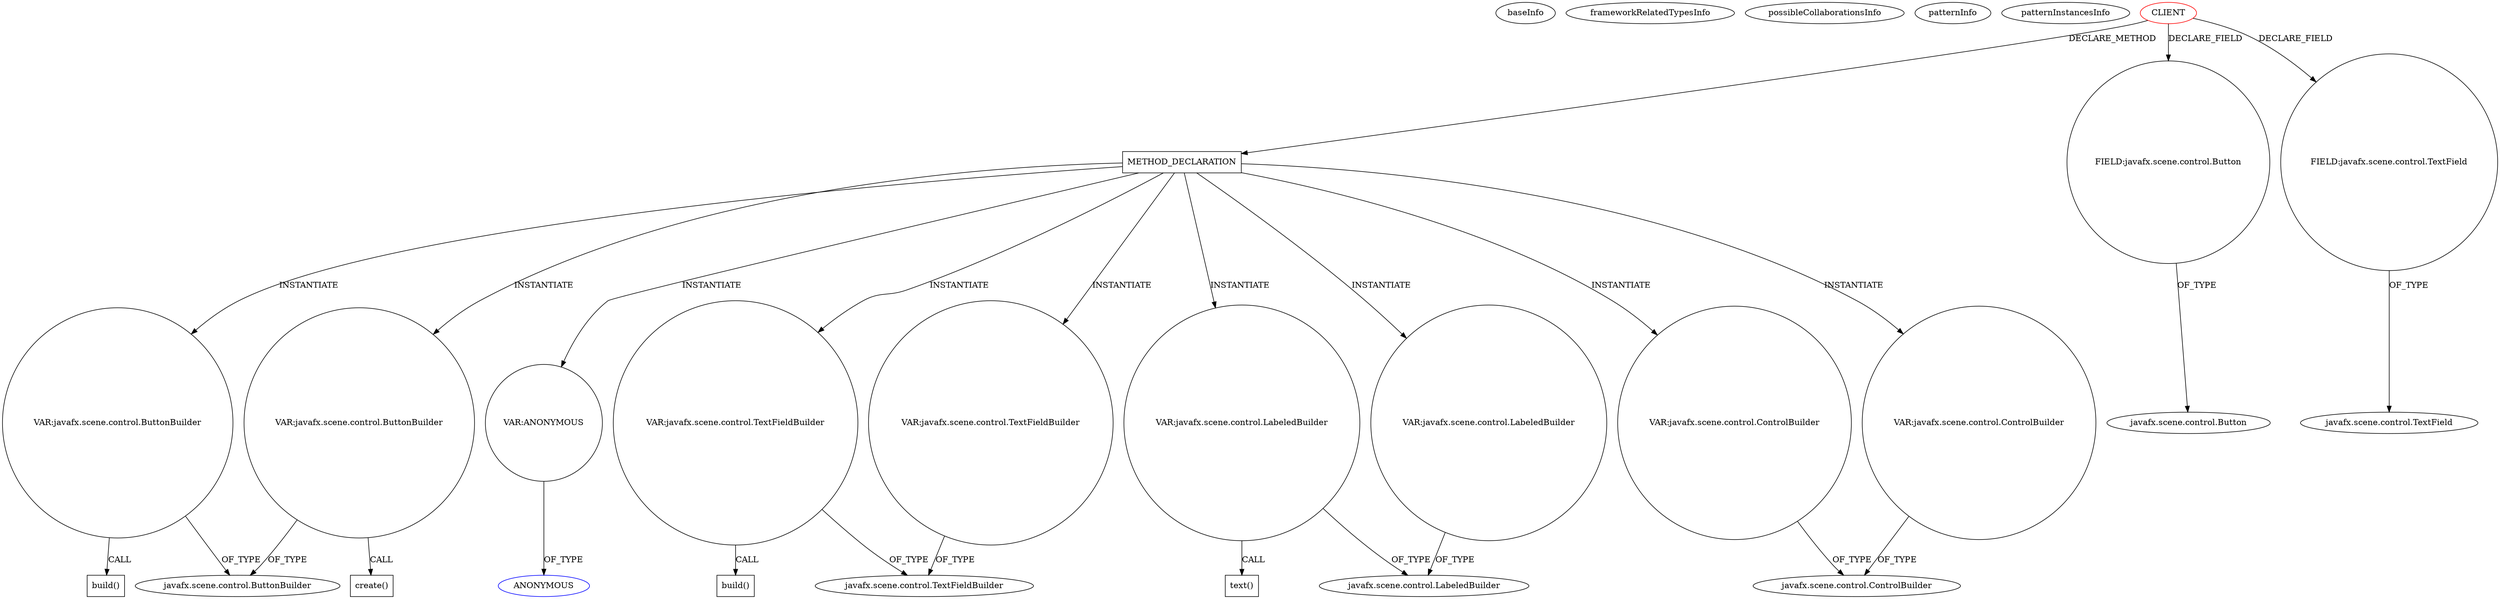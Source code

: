 digraph {
baseInfo[graphId=2976,category="pattern",isAnonymous=false,possibleRelation=false]
frameworkRelatedTypesInfo[]
possibleCollaborationsInfo[]
patternInfo[frequency=2.0,patternRootClient=0]
patternInstancesInfo[0="yorlov-VirtualPointer~/yorlov-VirtualPointer/VirtualPointer-master/src/com/blogspot/captain1653/options/OptionsStage.java~OptionsStage~4889",1="v1ct04-lagbackup~/v1ct04-lagbackup/lagbackup-master/src/com/v1ct04/ces22/lagbackup/view/custom/FileChooseElement.java~FileChooseElement~4620"]
109[label="javafx.scene.control.LabeledBuilder",vertexType="FRAMEWORK_CLASS_TYPE",isFrameworkType=false]
161[label="VAR:javafx.scene.control.LabeledBuilder",vertexType="VARIABLE_EXPRESION",isFrameworkType=false,shape=circle]
162[label="text()",vertexType="INSIDE_CALL",isFrameworkType=false,shape=box]
16[label="METHOD_DECLARATION",vertexType="CLIENT_METHOD_DECLARATION",isFrameworkType=false,shape=box]
0[label="CLIENT",vertexType="ROOT_CLIENT_CLASS_DECLARATION",isFrameworkType=false,color=red]
10[label="FIELD:javafx.scene.control.Button",vertexType="FIELD_DECLARATION",isFrameworkType=false,shape=circle]
158[label="VAR:javafx.scene.control.LabeledBuilder",vertexType="VARIABLE_EXPRESION",isFrameworkType=false,shape=circle]
75[label="VAR:javafx.scene.control.ControlBuilder",vertexType="VARIABLE_EXPRESION",isFrameworkType=false,shape=circle]
77[label="javafx.scene.control.ControlBuilder",vertexType="FRAMEWORK_CLASS_TYPE",isFrameworkType=false]
152[label="VAR:javafx.scene.control.ControlBuilder",vertexType="VARIABLE_EXPRESION",isFrameworkType=false,shape=circle]
149[label="VAR:javafx.scene.control.ButtonBuilder",vertexType="VARIABLE_EXPRESION",isFrameworkType=false,shape=circle]
151[label="javafx.scene.control.ButtonBuilder",vertexType="FRAMEWORK_CLASS_TYPE",isFrameworkType=false]
14[label="FIELD:javafx.scene.control.TextField",vertexType="FIELD_DECLARATION",isFrameworkType=false,shape=circle]
313[label="VAR:ANONYMOUS",vertexType="VARIABLE_EXPRESION",isFrameworkType=false,shape=circle]
7[label="javafx.scene.control.TextField",vertexType="FRAMEWORK_CLASS_TYPE",isFrameworkType=false]
128[label="VAR:javafx.scene.control.TextFieldBuilder",vertexType="VARIABLE_EXPRESION",isFrameworkType=false,shape=circle]
130[label="javafx.scene.control.TextFieldBuilder",vertexType="FRAMEWORK_CLASS_TYPE",isFrameworkType=false]
217[label="VAR:javafx.scene.control.TextFieldBuilder",vertexType="VARIABLE_EXPRESION",isFrameworkType=false,shape=circle]
314[label="ANONYMOUS",vertexType="REFERENCE_ANONYMOUS_DECLARATION",isFrameworkType=false,color=blue]
164[label="VAR:javafx.scene.control.ButtonBuilder",vertexType="VARIABLE_EXPRESION",isFrameworkType=false,shape=circle]
165[label="create()",vertexType="INSIDE_CALL",isFrameworkType=false,shape=box]
11[label="javafx.scene.control.Button",vertexType="FRAMEWORK_CLASS_TYPE",isFrameworkType=false]
150[label="build()",vertexType="INSIDE_CALL",isFrameworkType=false,shape=box]
129[label="build()",vertexType="INSIDE_CALL",isFrameworkType=false,shape=box]
0->10[label="DECLARE_FIELD"]
16->217[label="INSTANTIATE"]
14->7[label="OF_TYPE"]
16->128[label="INSTANTIATE"]
128->130[label="OF_TYPE"]
161->109[label="OF_TYPE"]
164->151[label="OF_TYPE"]
0->14[label="DECLARE_FIELD"]
164->165[label="CALL"]
16->164[label="INSTANTIATE"]
313->314[label="OF_TYPE"]
10->11[label="OF_TYPE"]
149->150[label="CALL"]
152->77[label="OF_TYPE"]
16->152[label="INSTANTIATE"]
75->77[label="OF_TYPE"]
217->130[label="OF_TYPE"]
0->16[label="DECLARE_METHOD"]
149->151[label="OF_TYPE"]
16->75[label="INSTANTIATE"]
128->129[label="CALL"]
16->313[label="INSTANTIATE"]
161->162[label="CALL"]
16->158[label="INSTANTIATE"]
16->161[label="INSTANTIATE"]
158->109[label="OF_TYPE"]
16->149[label="INSTANTIATE"]
}
